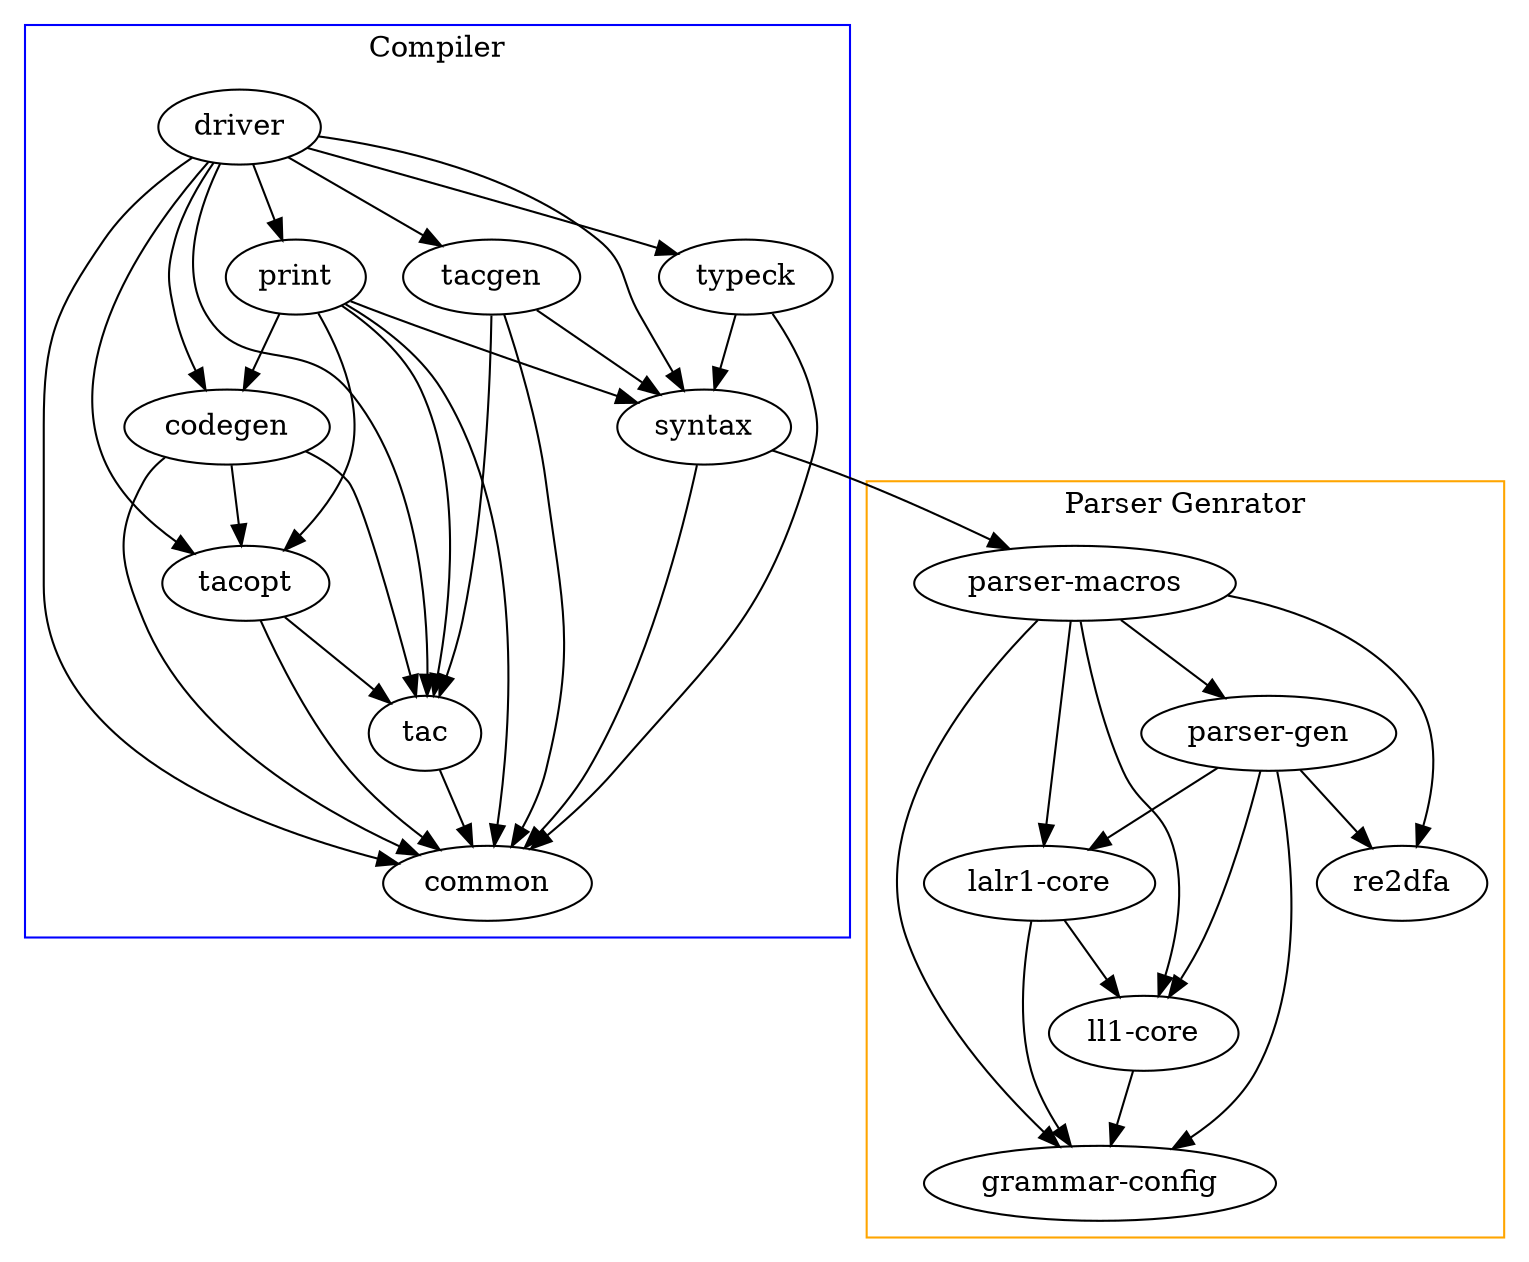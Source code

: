 digraph dependencies {
	subgraph cluster_0 {
			N0 N6 N7 N8 N9 N14 N15 N16 N17 
      label = "Compiler";
      color=blue;
  }
	subgraph cluster_1 {
			N23 N27 N28 N39 N40 N42
			label = "Parser Genrator";
      color=orange;
  }

	N0[label="driver"];
	N6[label="codegen"];
	N7[label="common"];
	N8[label="tac"];
	N9[label="tacopt"];
	N14[label="print"];
	N15[label="syntax"];
	N16[label="tacgen"];
	N17[label="typeck"];
	N23[label="grammar-config"];
	N27[label="lalr1-core"];
	N28[label="ll1-core"];
	N39[label="parser-gen"];
	N40[label="re2dfa"];
	N42[label="parser-macros"];
	N0 -> N6[label=""];
	N0 -> N7[label=""];
	N0 -> N8[label=""];
	N0 -> N9[label=""];
	N0 -> N14[label=""];
	N0 -> N15[label=""];
	N0 -> N16[label=""];
	N0 -> N17[label=""];
	N6 -> N7[label=""];
	N6 -> N8[label=""];
	N6 -> N9[label=""];
	N8 -> N7[label=""];
	N9 -> N7[label=""];
	N9 -> N8[label=""];
	N14 -> N6[label=""];
	N14 -> N7[label=""];
	N14 -> N8[label=""];
	N14 -> N9[label=""];
	N14 -> N15[label=""];
	N15 -> N7[label=""];
	N15 -> N42[label=""];
	N16 -> N7[label=""];
	N16 -> N8[label=""];
	N16 -> N15[label=""];
	N17 -> N7[label=""];
	N17 -> N15[label=""];
	N27 -> N23[label=""];
	N27 -> N28[label=""];
	N28 -> N23[label=""];
	N39 -> N23[label=""];
	N39 -> N27[label=""];
	N39 -> N28[label=""];
	N39 -> N40[label=""];
	N42 -> N23[label=""];
	N42 -> N27[label=""];
	N42 -> N28[label=""];
	N42 -> N39[label=""];
	N42 -> N40[label=""];
}
